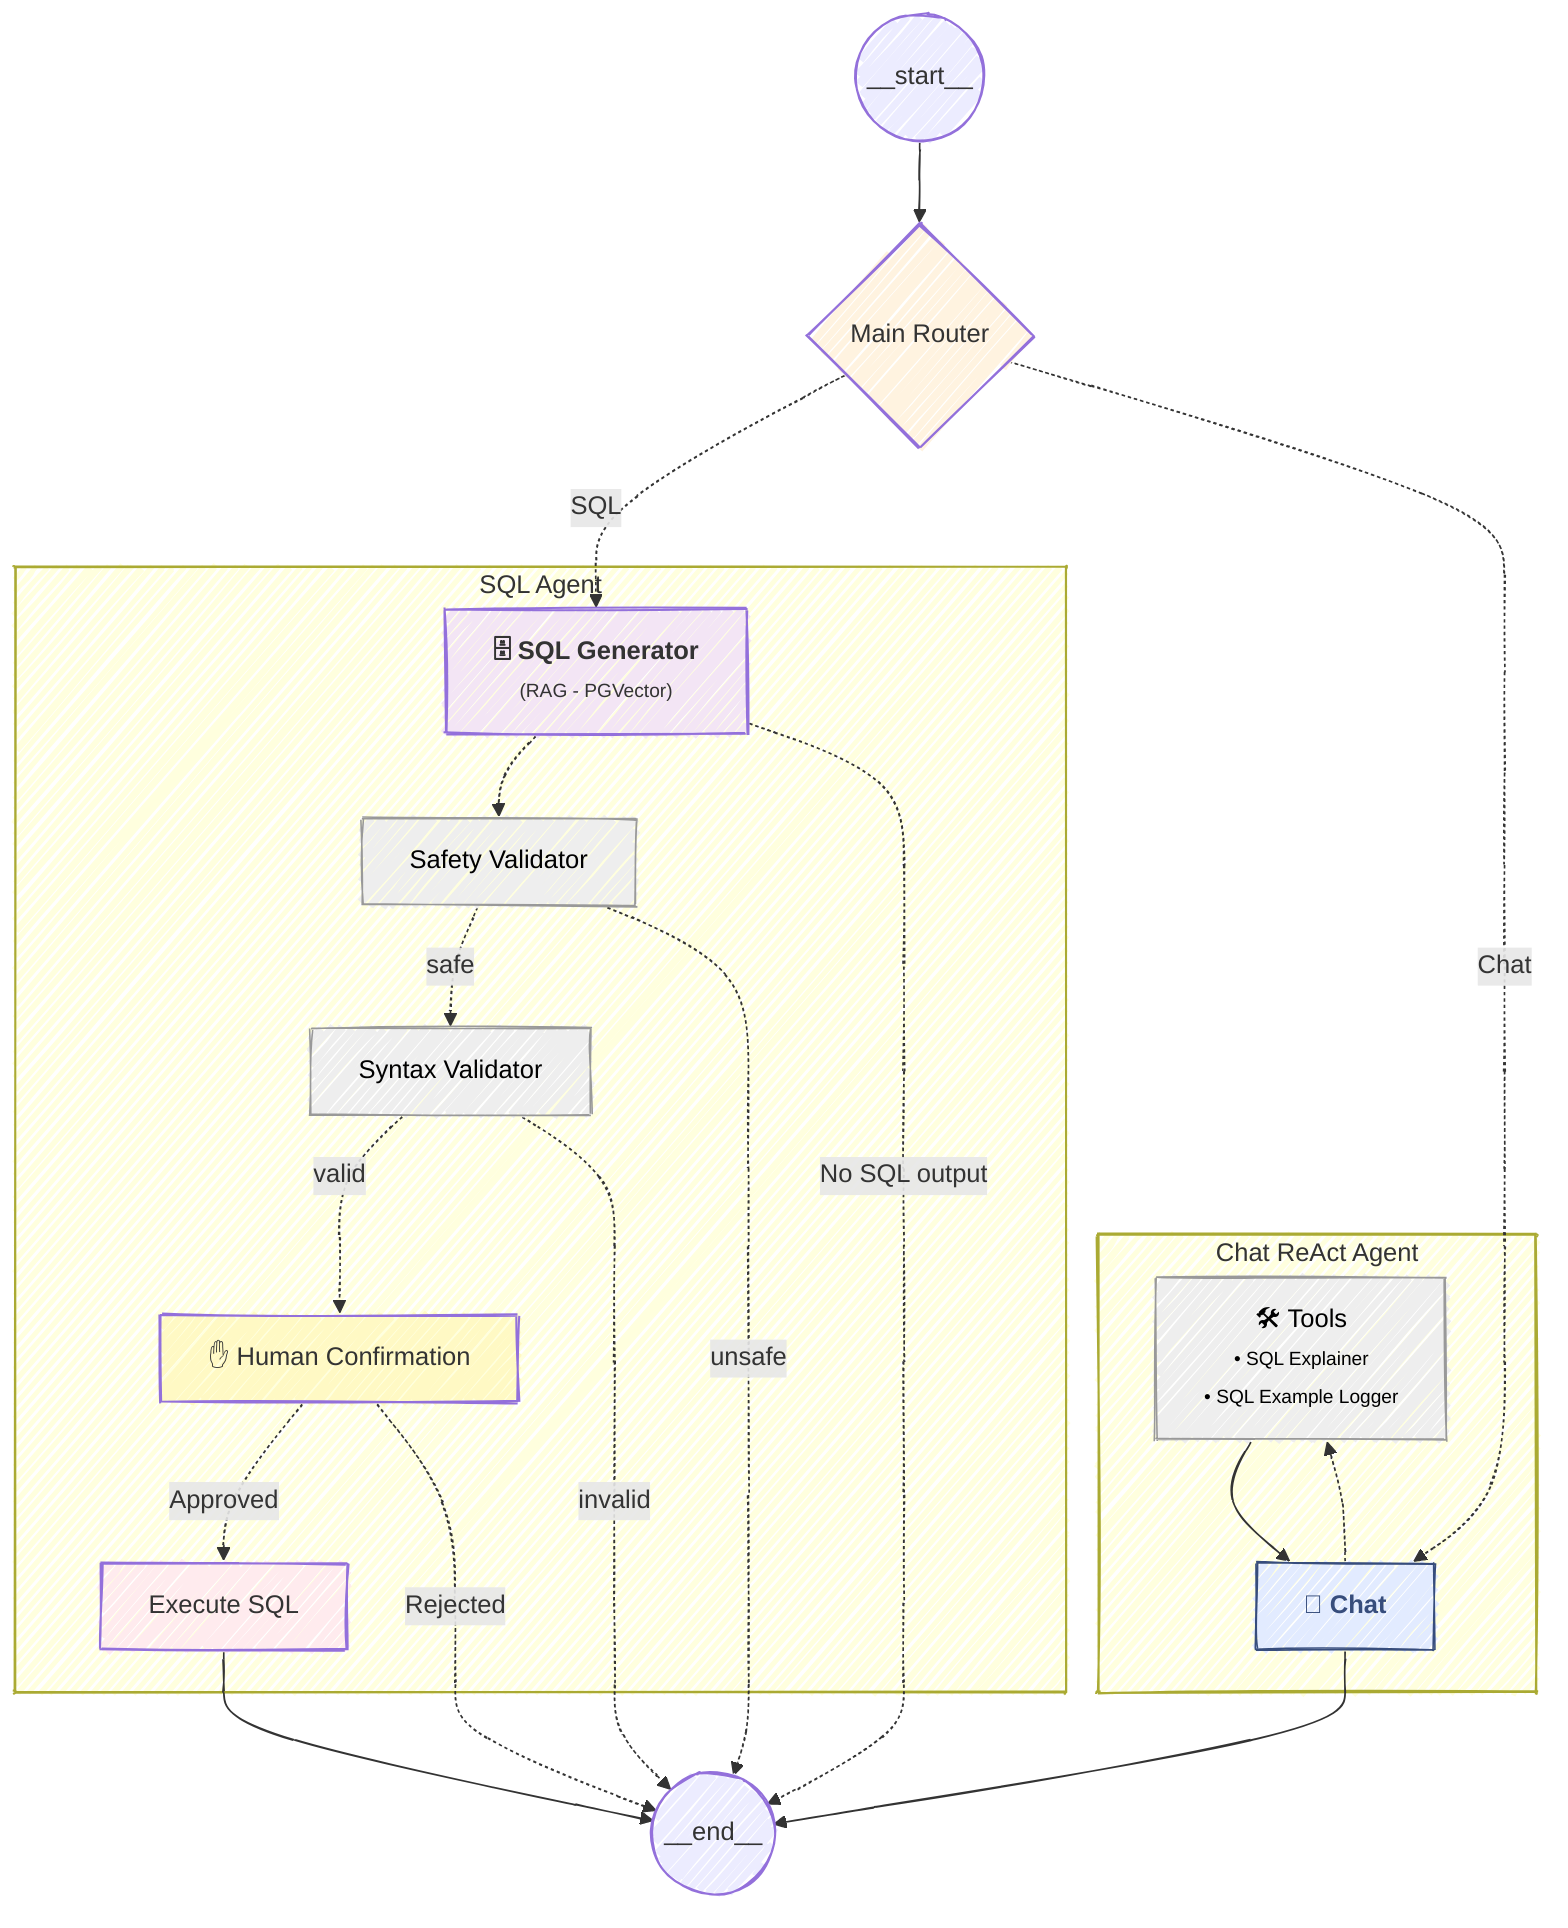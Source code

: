 ---
config:
  layout: dagre
  theme: mc
  look: handDrawn
---
flowchart TD
 subgraph SQL_Workflow["SQL Agent"]
        E["Safety Validator"]
        C@{ label: "<b>🗄️ SQL Generator</b><br><span style=\"font-size:12px\">(RAG - PGVector)</span>" }
        F["Syntax Validator"]
        G["✋ Human Confirmation"]
        H["Execute SQL"]
  end
 subgraph Chat_Workflow["Chat ReAct Agent"]
        K@{ label: "🛠️ Tools<br><span style=\"font-size:12px\">• SQL Explainer<br>• SQL Example Logger<br></span>" }
        D["<b>💬 Chat</b>"]
  end
    start_node(("__start__")) --> B{"Main Router"}
    B -. SQL .-> C
    B -. Chat .-> D
    C -.-> E
    C -. No SQL output .-> end_node
    E -. safe .-> F
    F -. valid .-> G
    G -. Approved .-> H
    D -.-> K
    K --> D
    H --> end_node(("__end__"))
    G -. Rejected .-> end_node
    E -. unsafe .-> end_node
    F -. invalid .-> end_node
    D --> end_node
    C@{ shape: rect}
    K@{ shape: rect}
     E:::Ash
     F:::Ash
     K:::Ash
     D:::Sky
    classDef Sky stroke-width:1px, stroke-dasharray:none, stroke:#374D7C, fill:#E2EBFF, color:#374D7C
    classDef Ash stroke-width:1px, stroke-dasharray:none, stroke:#999999, fill:#EEEEEE, color:#000000
    style C fill:#f3e5f5
    style G fill:#fff9c4
    style H fill:#ffebee
    style B fill:#fff3e0